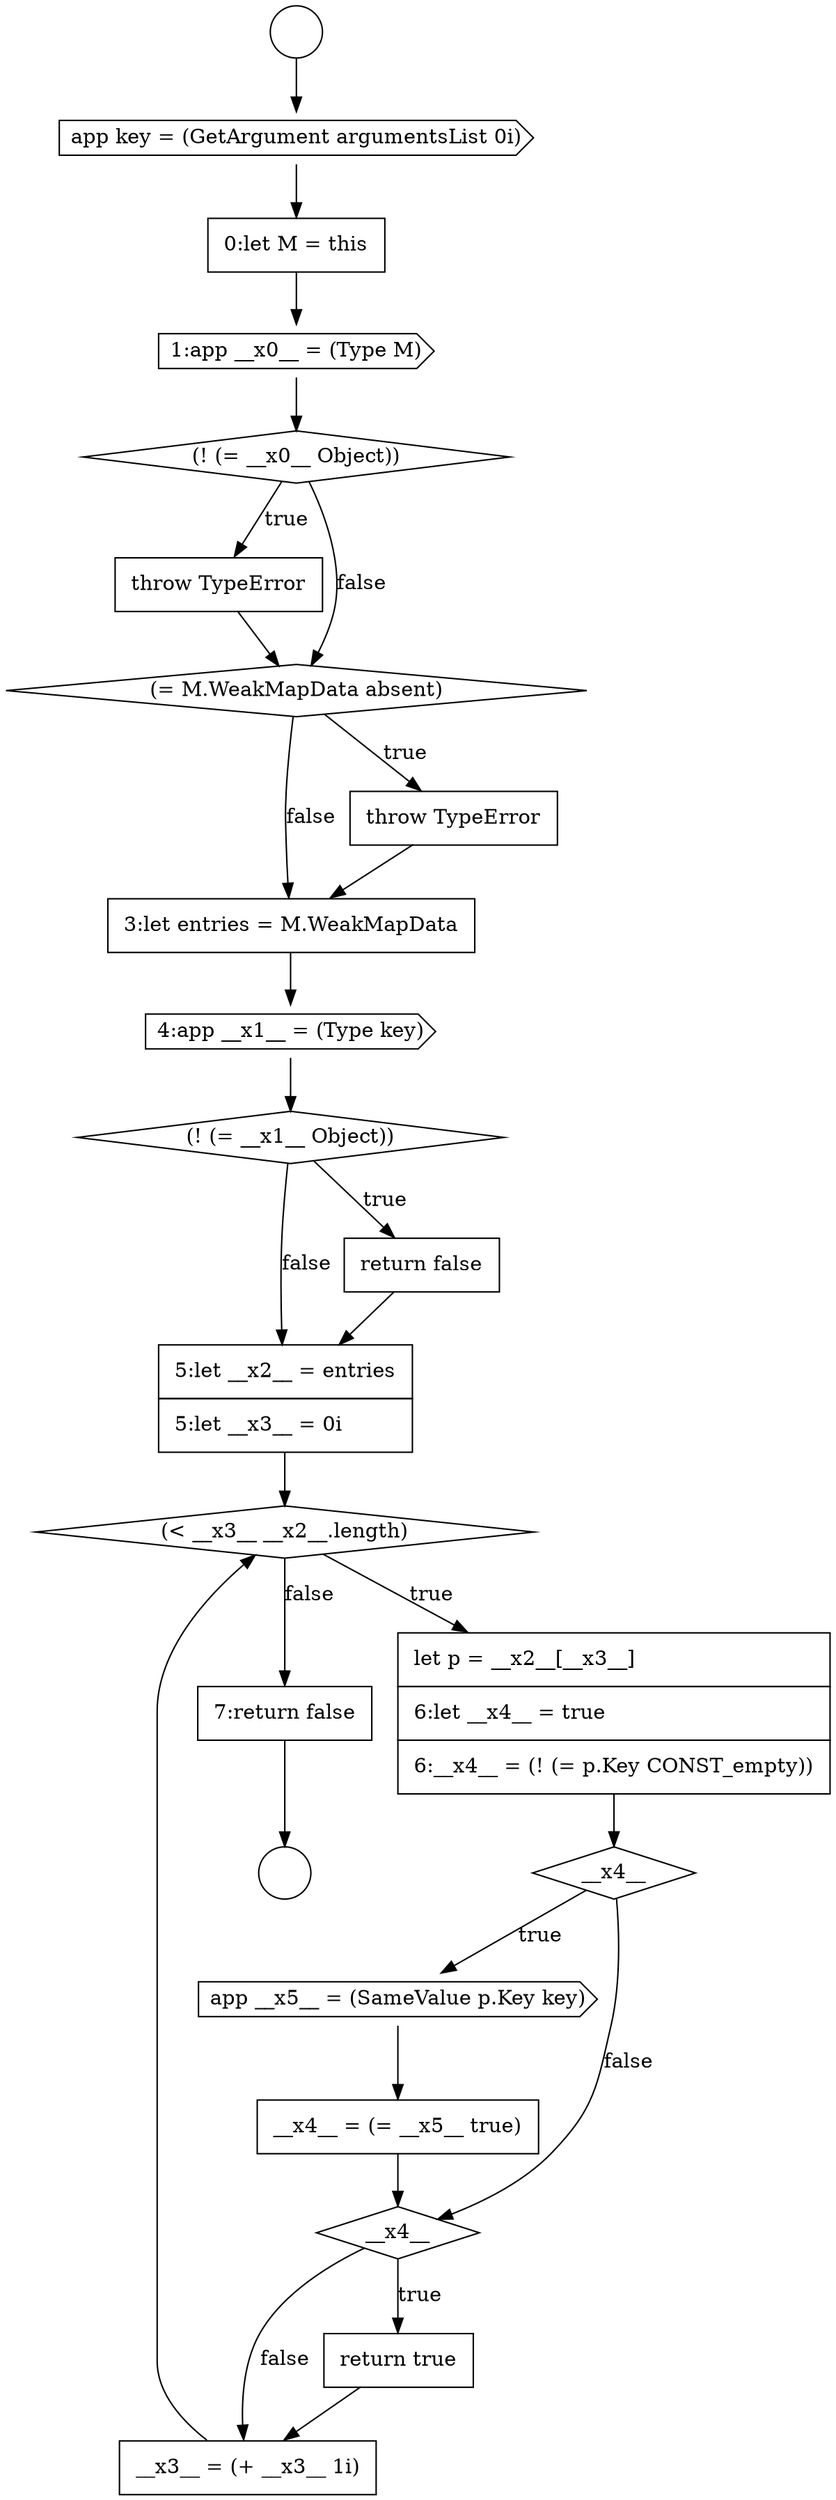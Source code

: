 digraph {
  node16184 [shape=none, margin=0, label=<<font color="black">
    <table border="0" cellborder="1" cellspacing="0" cellpadding="10">
      <tr><td align="left">throw TypeError</td></tr>
    </table>
  </font>> color="black" fillcolor="white" style=filled]
  node16196 [shape=none, margin=0, label=<<font color="black">
    <table border="0" cellborder="1" cellspacing="0" cellpadding="10">
      <tr><td align="left">__x4__ = (= __x5__ true)</td></tr>
    </table>
  </font>> color="black" fillcolor="white" style=filled]
  node16179 [shape=circle label=" " color="black" fillcolor="white" style=filled]
  node16191 [shape=none, margin=0, label=<<font color="black">
    <table border="0" cellborder="1" cellspacing="0" cellpadding="10">
      <tr><td align="left">5:let __x2__ = entries</td></tr>
      <tr><td align="left">5:let __x3__ = 0i</td></tr>
    </table>
  </font>> color="black" fillcolor="white" style=filled]
  node16187 [shape=none, margin=0, label=<<font color="black">
    <table border="0" cellborder="1" cellspacing="0" cellpadding="10">
      <tr><td align="left">3:let entries = M.WeakMapData</td></tr>
    </table>
  </font>> color="black" fillcolor="white" style=filled]
  node16183 [shape=diamond, label=<<font color="black">(! (= __x0__ Object))</font>> color="black" fillcolor="white" style=filled]
  node16195 [shape=cds, label=<<font color="black">app __x5__ = (SameValue p.Key key)</font>> color="black" fillcolor="white" style=filled]
  node16188 [shape=cds, label=<<font color="black">4:app __x1__ = (Type key)</font>> color="black" fillcolor="white" style=filled]
  node16194 [shape=diamond, label=<<font color="black">__x4__</font>> color="black" fillcolor="white" style=filled]
  node16182 [shape=cds, label=<<font color="black">1:app __x0__ = (Type M)</font>> color="black" fillcolor="white" style=filled]
  node16181 [shape=none, margin=0, label=<<font color="black">
    <table border="0" cellborder="1" cellspacing="0" cellpadding="10">
      <tr><td align="left">0:let M = this</td></tr>
    </table>
  </font>> color="black" fillcolor="white" style=filled]
  node16185 [shape=diamond, label=<<font color="black">(= M.WeakMapData absent)</font>> color="black" fillcolor="white" style=filled]
  node16197 [shape=diamond, label=<<font color="black">__x4__</font>> color="black" fillcolor="white" style=filled]
  node16190 [shape=none, margin=0, label=<<font color="black">
    <table border="0" cellborder="1" cellspacing="0" cellpadding="10">
      <tr><td align="left">return false</td></tr>
    </table>
  </font>> color="black" fillcolor="white" style=filled]
  node16200 [shape=none, margin=0, label=<<font color="black">
    <table border="0" cellborder="1" cellspacing="0" cellpadding="10">
      <tr><td align="left">7:return false</td></tr>
    </table>
  </font>> color="black" fillcolor="white" style=filled]
  node16178 [shape=circle label=" " color="black" fillcolor="white" style=filled]
  node16199 [shape=none, margin=0, label=<<font color="black">
    <table border="0" cellborder="1" cellspacing="0" cellpadding="10">
      <tr><td align="left">__x3__ = (+ __x3__ 1i)</td></tr>
    </table>
  </font>> color="black" fillcolor="white" style=filled]
  node16189 [shape=diamond, label=<<font color="black">(! (= __x1__ Object))</font>> color="black" fillcolor="white" style=filled]
  node16198 [shape=none, margin=0, label=<<font color="black">
    <table border="0" cellborder="1" cellspacing="0" cellpadding="10">
      <tr><td align="left">return true</td></tr>
    </table>
  </font>> color="black" fillcolor="white" style=filled]
  node16180 [shape=cds, label=<<font color="black">app key = (GetArgument argumentsList 0i)</font>> color="black" fillcolor="white" style=filled]
  node16193 [shape=none, margin=0, label=<<font color="black">
    <table border="0" cellborder="1" cellspacing="0" cellpadding="10">
      <tr><td align="left">let p = __x2__[__x3__]</td></tr>
      <tr><td align="left">6:let __x4__ = true</td></tr>
      <tr><td align="left">6:__x4__ = (! (= p.Key CONST_empty))</td></tr>
    </table>
  </font>> color="black" fillcolor="white" style=filled]
  node16186 [shape=none, margin=0, label=<<font color="black">
    <table border="0" cellborder="1" cellspacing="0" cellpadding="10">
      <tr><td align="left">throw TypeError</td></tr>
    </table>
  </font>> color="black" fillcolor="white" style=filled]
  node16192 [shape=diamond, label=<<font color="black">(&lt; __x3__ __x2__.length)</font>> color="black" fillcolor="white" style=filled]
  node16192 -> node16193 [label=<<font color="black">true</font>> color="black"]
  node16192 -> node16200 [label=<<font color="black">false</font>> color="black"]
  node16198 -> node16199 [ color="black"]
  node16193 -> node16194 [ color="black"]
  node16190 -> node16191 [ color="black"]
  node16182 -> node16183 [ color="black"]
  node16183 -> node16184 [label=<<font color="black">true</font>> color="black"]
  node16183 -> node16185 [label=<<font color="black">false</font>> color="black"]
  node16187 -> node16188 [ color="black"]
  node16195 -> node16196 [ color="black"]
  node16199 -> node16192 [ color="black"]
  node16197 -> node16198 [label=<<font color="black">true</font>> color="black"]
  node16197 -> node16199 [label=<<font color="black">false</font>> color="black"]
  node16184 -> node16185 [ color="black"]
  node16180 -> node16181 [ color="black"]
  node16200 -> node16179 [ color="black"]
  node16189 -> node16190 [label=<<font color="black">true</font>> color="black"]
  node16189 -> node16191 [label=<<font color="black">false</font>> color="black"]
  node16188 -> node16189 [ color="black"]
  node16185 -> node16186 [label=<<font color="black">true</font>> color="black"]
  node16185 -> node16187 [label=<<font color="black">false</font>> color="black"]
  node16186 -> node16187 [ color="black"]
  node16181 -> node16182 [ color="black"]
  node16194 -> node16195 [label=<<font color="black">true</font>> color="black"]
  node16194 -> node16197 [label=<<font color="black">false</font>> color="black"]
  node16178 -> node16180 [ color="black"]
  node16191 -> node16192 [ color="black"]
  node16196 -> node16197 [ color="black"]
}
